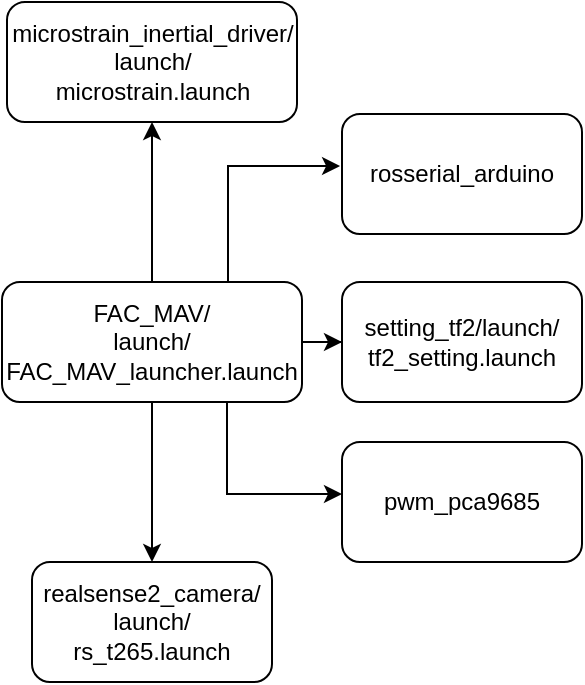 <mxfile version="21.1.2" type="github">
  <diagram name="페이지-1" id="7TPEcrsd8bQQI6SpCqqm">
    <mxGraphModel dx="561" dy="358" grid="1" gridSize="10" guides="1" tooltips="1" connect="1" arrows="1" fold="1" page="1" pageScale="1" pageWidth="827" pageHeight="1169" math="0" shadow="0">
      <root>
        <mxCell id="0" />
        <mxCell id="1" parent="0" />
        <mxCell id="CLf-_QWoL2Vjhj0egjH0-4" value="" style="edgeStyle=orthogonalEdgeStyle;rounded=0;orthogonalLoop=1;jettySize=auto;html=1;" edge="1" parent="1" source="CLf-_QWoL2Vjhj0egjH0-1" target="CLf-_QWoL2Vjhj0egjH0-3">
          <mxGeometry relative="1" as="geometry" />
        </mxCell>
        <mxCell id="CLf-_QWoL2Vjhj0egjH0-7" value="" style="edgeStyle=orthogonalEdgeStyle;rounded=0;orthogonalLoop=1;jettySize=auto;html=1;" edge="1" parent="1" source="CLf-_QWoL2Vjhj0egjH0-1" target="CLf-_QWoL2Vjhj0egjH0-6">
          <mxGeometry relative="1" as="geometry" />
        </mxCell>
        <mxCell id="CLf-_QWoL2Vjhj0egjH0-9" value="" style="edgeStyle=orthogonalEdgeStyle;rounded=0;orthogonalLoop=1;jettySize=auto;html=1;" edge="1" parent="1" source="CLf-_QWoL2Vjhj0egjH0-1" target="CLf-_QWoL2Vjhj0egjH0-8">
          <mxGeometry relative="1" as="geometry" />
        </mxCell>
        <mxCell id="CLf-_QWoL2Vjhj0egjH0-1" value="FAC_MAV/&lt;br&gt;launch/&lt;br&gt;FAC_MAV_launcher.launch" style="rounded=1;whiteSpace=wrap;html=1;" vertex="1" parent="1">
          <mxGeometry y="554" width="150" height="60" as="geometry" />
        </mxCell>
        <mxCell id="CLf-_QWoL2Vjhj0egjH0-3" value="setting_tf2/launch/&lt;br&gt;tf2_setting.launch" style="whiteSpace=wrap;html=1;rounded=1;" vertex="1" parent="1">
          <mxGeometry x="170" y="554" width="120" height="60" as="geometry" />
        </mxCell>
        <mxCell id="CLf-_QWoL2Vjhj0egjH0-6" value="microstrain_inertial_driver/&lt;br&gt;launch/&lt;br&gt;microstrain.launch" style="whiteSpace=wrap;html=1;rounded=1;" vertex="1" parent="1">
          <mxGeometry x="2.5" y="414" width="145" height="60" as="geometry" />
        </mxCell>
        <mxCell id="CLf-_QWoL2Vjhj0egjH0-8" value="realsense2_camera/&lt;br&gt;launch/&lt;br&gt;rs_t265.launch" style="whiteSpace=wrap;html=1;rounded=1;" vertex="1" parent="1">
          <mxGeometry x="15" y="694" width="120" height="60" as="geometry" />
        </mxCell>
        <mxCell id="CLf-_QWoL2Vjhj0egjH0-10" value="" style="edgeStyle=orthogonalEdgeStyle;rounded=0;orthogonalLoop=1;jettySize=auto;html=1;exitX=0.75;exitY=1;exitDx=0;exitDy=0;" edge="1" parent="1" source="CLf-_QWoL2Vjhj0egjH0-1">
          <mxGeometry relative="1" as="geometry">
            <mxPoint x="170" y="620" as="sourcePoint" />
            <mxPoint x="170" y="660" as="targetPoint" />
            <Array as="points">
              <mxPoint x="113" y="660" />
            </Array>
          </mxGeometry>
        </mxCell>
        <mxCell id="CLf-_QWoL2Vjhj0egjH0-11" value="pwm_pca9685" style="whiteSpace=wrap;html=1;rounded=1;" vertex="1" parent="1">
          <mxGeometry x="170" y="634" width="120" height="60" as="geometry" />
        </mxCell>
        <mxCell id="CLf-_QWoL2Vjhj0egjH0-12" value="" style="edgeStyle=orthogonalEdgeStyle;rounded=0;orthogonalLoop=1;jettySize=auto;html=1;entryX=-0.008;entryY=0.434;entryDx=0;entryDy=0;entryPerimeter=0;" edge="1" parent="1" target="CLf-_QWoL2Vjhj0egjH0-13">
          <mxGeometry relative="1" as="geometry">
            <mxPoint x="103" y="554" as="sourcePoint" />
            <mxPoint x="170" y="496" as="targetPoint" />
            <Array as="points">
              <mxPoint x="113" y="554" />
              <mxPoint x="113" y="496" />
            </Array>
          </mxGeometry>
        </mxCell>
        <mxCell id="CLf-_QWoL2Vjhj0egjH0-13" value="rosserial_arduino" style="whiteSpace=wrap;html=1;rounded=1;" vertex="1" parent="1">
          <mxGeometry x="170" y="470" width="120" height="60" as="geometry" />
        </mxCell>
      </root>
    </mxGraphModel>
  </diagram>
</mxfile>
